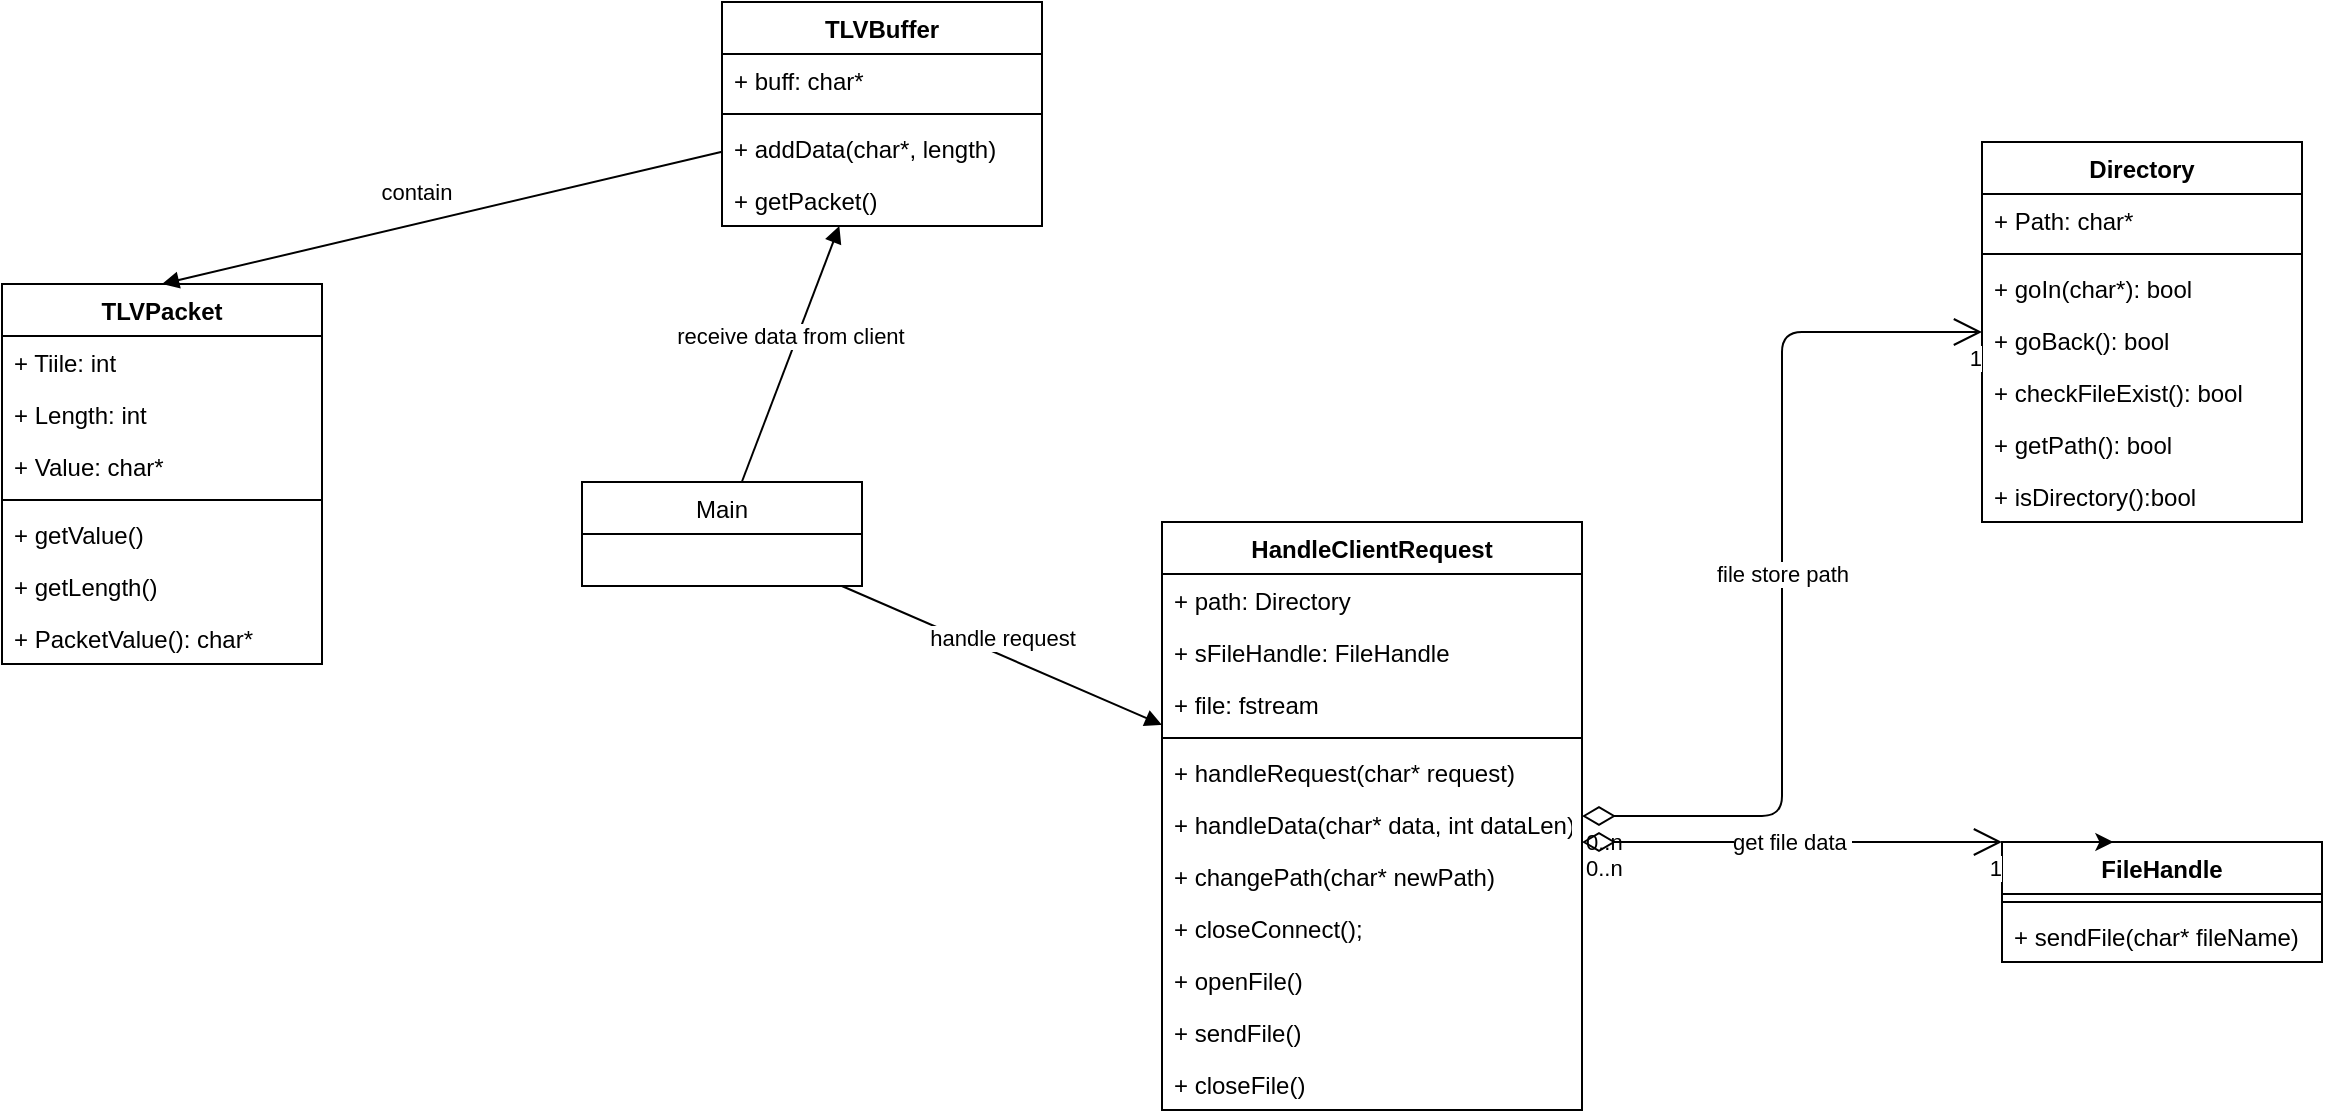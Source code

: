 <mxfile version="15.0.3" type="device"><diagram id="C5RBs43oDa-KdzZeNtuy" name="Page-1"><mxGraphModel dx="2061" dy="572" grid="1" gridSize="10" guides="1" tooltips="1" connect="1" arrows="1" fold="1" page="1" pageScale="1" pageWidth="827" pageHeight="1169" math="0" shadow="0"><root><mxCell id="WIyWlLk6GJQsqaUBKTNV-0"/><mxCell id="WIyWlLk6GJQsqaUBKTNV-1" parent="WIyWlLk6GJQsqaUBKTNV-0"/><mxCell id="MD8AFZryTvx3BlrX77Vx-0" value="HandleClientRequest" style="swimlane;fontStyle=1;align=center;verticalAlign=top;childLayout=stackLayout;horizontal=1;startSize=26;horizontalStack=0;resizeParent=1;resizeParentMax=0;resizeLast=0;collapsible=1;marginBottom=0;" parent="WIyWlLk6GJQsqaUBKTNV-1" vertex="1"><mxGeometry x="110" y="320" width="210" height="294" as="geometry"/></mxCell><mxCell id="MD8AFZryTvx3BlrX77Vx-1" value="+ path: Directory " style="text;strokeColor=none;fillColor=none;align=left;verticalAlign=top;spacingLeft=4;spacingRight=4;overflow=hidden;rotatable=0;points=[[0,0.5],[1,0.5]];portConstraint=eastwest;" parent="MD8AFZryTvx3BlrX77Vx-0" vertex="1"><mxGeometry y="26" width="210" height="26" as="geometry"/></mxCell><mxCell id="MD8AFZryTvx3BlrX77Vx-21" value="+ sFileHandle: FileHandle" style="text;strokeColor=none;fillColor=none;align=left;verticalAlign=top;spacingLeft=4;spacingRight=4;overflow=hidden;rotatable=0;points=[[0,0.5],[1,0.5]];portConstraint=eastwest;" parent="MD8AFZryTvx3BlrX77Vx-0" vertex="1"><mxGeometry y="52" width="210" height="26" as="geometry"/></mxCell><mxCell id="MD8AFZryTvx3BlrX77Vx-16" value="+ file: fstream" style="text;strokeColor=none;fillColor=none;align=left;verticalAlign=top;spacingLeft=4;spacingRight=4;overflow=hidden;rotatable=0;points=[[0,0.5],[1,0.5]];portConstraint=eastwest;" parent="MD8AFZryTvx3BlrX77Vx-0" vertex="1"><mxGeometry y="78" width="210" height="26" as="geometry"/></mxCell><mxCell id="MD8AFZryTvx3BlrX77Vx-2" value="" style="line;strokeWidth=1;fillColor=none;align=left;verticalAlign=middle;spacingTop=-1;spacingLeft=3;spacingRight=3;rotatable=0;labelPosition=right;points=[];portConstraint=eastwest;" parent="MD8AFZryTvx3BlrX77Vx-0" vertex="1"><mxGeometry y="104" width="210" height="8" as="geometry"/></mxCell><mxCell id="MD8AFZryTvx3BlrX77Vx-3" value="+ handleRequest(char* request)" style="text;strokeColor=none;fillColor=none;align=left;verticalAlign=top;spacingLeft=4;spacingRight=4;overflow=hidden;rotatable=0;points=[[0,0.5],[1,0.5]];portConstraint=eastwest;" parent="MD8AFZryTvx3BlrX77Vx-0" vertex="1"><mxGeometry y="112" width="210" height="26" as="geometry"/></mxCell><mxCell id="MD8AFZryTvx3BlrX77Vx-17" value="+ handleData(char* data, int dataLen)" style="text;strokeColor=none;fillColor=none;align=left;verticalAlign=top;spacingLeft=4;spacingRight=4;overflow=hidden;rotatable=0;points=[[0,0.5],[1,0.5]];portConstraint=eastwest;" parent="MD8AFZryTvx3BlrX77Vx-0" vertex="1"><mxGeometry y="138" width="210" height="26" as="geometry"/></mxCell><mxCell id="MD8AFZryTvx3BlrX77Vx-18" value="+ changePath(char* newPath)" style="text;strokeColor=none;fillColor=none;align=left;verticalAlign=top;spacingLeft=4;spacingRight=4;overflow=hidden;rotatable=0;points=[[0,0.5],[1,0.5]];portConstraint=eastwest;" parent="MD8AFZryTvx3BlrX77Vx-0" vertex="1"><mxGeometry y="164" width="210" height="26" as="geometry"/></mxCell><mxCell id="MD8AFZryTvx3BlrX77Vx-19" value="+ closeConnect();" style="text;strokeColor=none;fillColor=none;align=left;verticalAlign=top;spacingLeft=4;spacingRight=4;overflow=hidden;rotatable=0;points=[[0,0.5],[1,0.5]];portConstraint=eastwest;" parent="MD8AFZryTvx3BlrX77Vx-0" vertex="1"><mxGeometry y="190" width="210" height="26" as="geometry"/></mxCell><mxCell id="MD8AFZryTvx3BlrX77Vx-20" value="+ openFile()" style="text;strokeColor=none;fillColor=none;align=left;verticalAlign=top;spacingLeft=4;spacingRight=4;overflow=hidden;rotatable=0;points=[[0,0.5],[1,0.5]];portConstraint=eastwest;" parent="MD8AFZryTvx3BlrX77Vx-0" vertex="1"><mxGeometry y="216" width="210" height="26" as="geometry"/></mxCell><mxCell id="MD8AFZryTvx3BlrX77Vx-22" value="+ sendFile()" style="text;strokeColor=none;fillColor=none;align=left;verticalAlign=top;spacingLeft=4;spacingRight=4;overflow=hidden;rotatable=0;points=[[0,0.5],[1,0.5]];portConstraint=eastwest;" parent="MD8AFZryTvx3BlrX77Vx-0" vertex="1"><mxGeometry y="242" width="210" height="26" as="geometry"/></mxCell><mxCell id="MD8AFZryTvx3BlrX77Vx-23" value="+ closeFile()" style="text;strokeColor=none;fillColor=none;align=left;verticalAlign=top;spacingLeft=4;spacingRight=4;overflow=hidden;rotatable=0;points=[[0,0.5],[1,0.5]];portConstraint=eastwest;" parent="MD8AFZryTvx3BlrX77Vx-0" vertex="1"><mxGeometry y="268" width="210" height="26" as="geometry"/></mxCell><mxCell id="MD8AFZryTvx3BlrX77Vx-4" value="FileHandle" style="swimlane;fontStyle=1;align=center;verticalAlign=top;childLayout=stackLayout;horizontal=1;startSize=26;horizontalStack=0;resizeParent=1;resizeParentMax=0;resizeLast=0;collapsible=1;marginBottom=0;" parent="WIyWlLk6GJQsqaUBKTNV-1" vertex="1"><mxGeometry x="530" y="480" width="160" height="60" as="geometry"/></mxCell><mxCell id="MD8AFZryTvx3BlrX77Vx-6" value="" style="line;strokeWidth=1;fillColor=none;align=left;verticalAlign=middle;spacingTop=-1;spacingLeft=3;spacingRight=3;rotatable=0;labelPosition=right;points=[];portConstraint=eastwest;" parent="MD8AFZryTvx3BlrX77Vx-4" vertex="1"><mxGeometry y="26" width="160" height="8" as="geometry"/></mxCell><mxCell id="MD8AFZryTvx3BlrX77Vx-7" value="+ sendFile(char* fileName)" style="text;strokeColor=none;fillColor=none;align=left;verticalAlign=top;spacingLeft=4;spacingRight=4;overflow=hidden;rotatable=0;points=[[0,0.5],[1,0.5]];portConstraint=eastwest;" parent="MD8AFZryTvx3BlrX77Vx-4" vertex="1"><mxGeometry y="34" width="160" height="26" as="geometry"/></mxCell><mxCell id="MD8AFZryTvx3BlrX77Vx-8" value="Directory" style="swimlane;fontStyle=1;align=center;verticalAlign=top;childLayout=stackLayout;horizontal=1;startSize=26;horizontalStack=0;resizeParent=1;resizeParentMax=0;resizeLast=0;collapsible=1;marginBottom=0;" parent="WIyWlLk6GJQsqaUBKTNV-1" vertex="1"><mxGeometry x="520" y="130" width="160" height="190" as="geometry"/></mxCell><mxCell id="MD8AFZryTvx3BlrX77Vx-9" value="+ Path: char*" style="text;strokeColor=none;fillColor=none;align=left;verticalAlign=top;spacingLeft=4;spacingRight=4;overflow=hidden;rotatable=0;points=[[0,0.5],[1,0.5]];portConstraint=eastwest;" parent="MD8AFZryTvx3BlrX77Vx-8" vertex="1"><mxGeometry y="26" width="160" height="26" as="geometry"/></mxCell><mxCell id="MD8AFZryTvx3BlrX77Vx-10" value="" style="line;strokeWidth=1;fillColor=none;align=left;verticalAlign=middle;spacingTop=-1;spacingLeft=3;spacingRight=3;rotatable=0;labelPosition=right;points=[];portConstraint=eastwest;" parent="MD8AFZryTvx3BlrX77Vx-8" vertex="1"><mxGeometry y="52" width="160" height="8" as="geometry"/></mxCell><mxCell id="MD8AFZryTvx3BlrX77Vx-11" value="+ goIn(char*): bool&#10;" style="text;strokeColor=none;fillColor=none;align=left;verticalAlign=top;spacingLeft=4;spacingRight=4;overflow=hidden;rotatable=0;points=[[0,0.5],[1,0.5]];portConstraint=eastwest;" parent="MD8AFZryTvx3BlrX77Vx-8" vertex="1"><mxGeometry y="60" width="160" height="26" as="geometry"/></mxCell><mxCell id="MD8AFZryTvx3BlrX77Vx-12" value="+ goBack(): bool" style="text;strokeColor=none;fillColor=none;align=left;verticalAlign=top;spacingLeft=4;spacingRight=4;overflow=hidden;rotatable=0;points=[[0,0.5],[1,0.5]];portConstraint=eastwest;" parent="MD8AFZryTvx3BlrX77Vx-8" vertex="1"><mxGeometry y="86" width="160" height="26" as="geometry"/></mxCell><mxCell id="MD8AFZryTvx3BlrX77Vx-13" value="+ checkFileExist(): bool&#10;" style="text;strokeColor=none;fillColor=none;align=left;verticalAlign=top;spacingLeft=4;spacingRight=4;overflow=hidden;rotatable=0;points=[[0,0.5],[1,0.5]];portConstraint=eastwest;" parent="MD8AFZryTvx3BlrX77Vx-8" vertex="1"><mxGeometry y="112" width="160" height="26" as="geometry"/></mxCell><mxCell id="MD8AFZryTvx3BlrX77Vx-14" value="+ getPath(): bool" style="text;strokeColor=none;fillColor=none;align=left;verticalAlign=top;spacingLeft=4;spacingRight=4;overflow=hidden;rotatable=0;points=[[0,0.5],[1,0.5]];portConstraint=eastwest;" parent="MD8AFZryTvx3BlrX77Vx-8" vertex="1"><mxGeometry y="138" width="160" height="26" as="geometry"/></mxCell><mxCell id="MD8AFZryTvx3BlrX77Vx-15" value="+ isDirectory():bool" style="text;strokeColor=none;fillColor=none;align=left;verticalAlign=top;spacingLeft=4;spacingRight=4;overflow=hidden;rotatable=0;points=[[0,0.5],[1,0.5]];portConstraint=eastwest;" parent="MD8AFZryTvx3BlrX77Vx-8" vertex="1"><mxGeometry y="164" width="160" height="26" as="geometry"/></mxCell><mxCell id="MD8AFZryTvx3BlrX77Vx-24" value="file store path" style="endArrow=open;html=1;endSize=12;startArrow=diamondThin;startSize=14;startFill=0;edgeStyle=orthogonalEdgeStyle;" parent="WIyWlLk6GJQsqaUBKTNV-1" source="MD8AFZryTvx3BlrX77Vx-0" target="MD8AFZryTvx3BlrX77Vx-8" edge="1"><mxGeometry relative="1" as="geometry"><mxPoint x="330" y="400" as="sourcePoint"/><mxPoint x="490" y="400" as="targetPoint"/></mxGeometry></mxCell><mxCell id="MD8AFZryTvx3BlrX77Vx-25" value="0..n" style="edgeLabel;resizable=0;html=1;align=left;verticalAlign=top;" parent="MD8AFZryTvx3BlrX77Vx-24" connectable="0" vertex="1"><mxGeometry x="-1" relative="1" as="geometry"/></mxCell><mxCell id="MD8AFZryTvx3BlrX77Vx-26" value="1" style="edgeLabel;resizable=0;html=1;align=right;verticalAlign=top;" parent="MD8AFZryTvx3BlrX77Vx-24" connectable="0" vertex="1"><mxGeometry x="1" relative="1" as="geometry"/></mxCell><mxCell id="MD8AFZryTvx3BlrX77Vx-27" value="get file data&amp;nbsp;" style="endArrow=open;html=1;endSize=12;startArrow=diamondThin;startSize=14;startFill=0;edgeStyle=orthogonalEdgeStyle;" parent="WIyWlLk6GJQsqaUBKTNV-1" source="MD8AFZryTvx3BlrX77Vx-0" target="MD8AFZryTvx3BlrX77Vx-4" edge="1"><mxGeometry relative="1" as="geometry"><mxPoint x="180" y="340" as="sourcePoint"/><mxPoint x="470" y="600" as="targetPoint"/><Array as="points"><mxPoint x="260" y="467"/><mxPoint x="260" y="500"/><mxPoint x="540" y="500"/><mxPoint x="540" y="497"/></Array></mxGeometry></mxCell><mxCell id="MD8AFZryTvx3BlrX77Vx-28" value="0..n" style="edgeLabel;resizable=0;html=1;align=left;verticalAlign=top;" parent="MD8AFZryTvx3BlrX77Vx-27" connectable="0" vertex="1"><mxGeometry x="-1" relative="1" as="geometry"/></mxCell><mxCell id="MD8AFZryTvx3BlrX77Vx-29" value="1" style="edgeLabel;resizable=0;html=1;align=right;verticalAlign=top;" parent="MD8AFZryTvx3BlrX77Vx-27" connectable="0" vertex="1"><mxGeometry x="1" relative="1" as="geometry"/></mxCell><mxCell id="MD8AFZryTvx3BlrX77Vx-30" style="edgeStyle=orthogonalEdgeStyle;rounded=0;orthogonalLoop=1;jettySize=auto;html=1;exitX=0.25;exitY=0;exitDx=0;exitDy=0;entryX=0.348;entryY=0.013;entryDx=0;entryDy=0;entryPerimeter=0;" parent="WIyWlLk6GJQsqaUBKTNV-1" source="MD8AFZryTvx3BlrX77Vx-4" target="MD8AFZryTvx3BlrX77Vx-4" edge="1"><mxGeometry relative="1" as="geometry"/></mxCell><mxCell id="MD8AFZryTvx3BlrX77Vx-31" value="TLVPacket" style="swimlane;fontStyle=1;align=center;verticalAlign=top;childLayout=stackLayout;horizontal=1;startSize=26;horizontalStack=0;resizeParent=1;resizeParentMax=0;resizeLast=0;collapsible=1;marginBottom=0;" parent="WIyWlLk6GJQsqaUBKTNV-1" vertex="1"><mxGeometry x="-470" y="201" width="160" height="190" as="geometry"/></mxCell><mxCell id="MD8AFZryTvx3BlrX77Vx-32" value="+ Tiile: int" style="text;strokeColor=none;fillColor=none;align=left;verticalAlign=top;spacingLeft=4;spacingRight=4;overflow=hidden;rotatable=0;points=[[0,0.5],[1,0.5]];portConstraint=eastwest;" parent="MD8AFZryTvx3BlrX77Vx-31" vertex="1"><mxGeometry y="26" width="160" height="26" as="geometry"/></mxCell><mxCell id="MD8AFZryTvx3BlrX77Vx-35" value="+ Length: int" style="text;strokeColor=none;fillColor=none;align=left;verticalAlign=top;spacingLeft=4;spacingRight=4;overflow=hidden;rotatable=0;points=[[0,0.5],[1,0.5]];portConstraint=eastwest;" parent="MD8AFZryTvx3BlrX77Vx-31" vertex="1"><mxGeometry y="52" width="160" height="26" as="geometry"/></mxCell><mxCell id="MD8AFZryTvx3BlrX77Vx-36" value="+ Value: char*" style="text;strokeColor=none;fillColor=none;align=left;verticalAlign=top;spacingLeft=4;spacingRight=4;overflow=hidden;rotatable=0;points=[[0,0.5],[1,0.5]];portConstraint=eastwest;" parent="MD8AFZryTvx3BlrX77Vx-31" vertex="1"><mxGeometry y="78" width="160" height="26" as="geometry"/></mxCell><mxCell id="MD8AFZryTvx3BlrX77Vx-33" value="" style="line;strokeWidth=1;fillColor=none;align=left;verticalAlign=middle;spacingTop=-1;spacingLeft=3;spacingRight=3;rotatable=0;labelPosition=right;points=[];portConstraint=eastwest;" parent="MD8AFZryTvx3BlrX77Vx-31" vertex="1"><mxGeometry y="104" width="160" height="8" as="geometry"/></mxCell><mxCell id="MD8AFZryTvx3BlrX77Vx-34" value="+ getValue()" style="text;strokeColor=none;fillColor=none;align=left;verticalAlign=top;spacingLeft=4;spacingRight=4;overflow=hidden;rotatable=0;points=[[0,0.5],[1,0.5]];portConstraint=eastwest;" parent="MD8AFZryTvx3BlrX77Vx-31" vertex="1"><mxGeometry y="112" width="160" height="26" as="geometry"/></mxCell><mxCell id="MD8AFZryTvx3BlrX77Vx-37" value="+ getLength()" style="text;strokeColor=none;fillColor=none;align=left;verticalAlign=top;spacingLeft=4;spacingRight=4;overflow=hidden;rotatable=0;points=[[0,0.5],[1,0.5]];portConstraint=eastwest;" parent="MD8AFZryTvx3BlrX77Vx-31" vertex="1"><mxGeometry y="138" width="160" height="26" as="geometry"/></mxCell><mxCell id="MD8AFZryTvx3BlrX77Vx-38" value="+ PacketValue(): char*" style="text;strokeColor=none;fillColor=none;align=left;verticalAlign=top;spacingLeft=4;spacingRight=4;overflow=hidden;rotatable=0;points=[[0,0.5],[1,0.5]];portConstraint=eastwest;" parent="MD8AFZryTvx3BlrX77Vx-31" vertex="1"><mxGeometry y="164" width="160" height="26" as="geometry"/></mxCell><mxCell id="MD8AFZryTvx3BlrX77Vx-39" value="TLVBuffer" style="swimlane;fontStyle=1;align=center;verticalAlign=top;childLayout=stackLayout;horizontal=1;startSize=26;horizontalStack=0;resizeParent=1;resizeParentMax=0;resizeLast=0;collapsible=1;marginBottom=0;" parent="WIyWlLk6GJQsqaUBKTNV-1" vertex="1"><mxGeometry x="-110" y="60" width="160" height="112" as="geometry"/></mxCell><mxCell id="MD8AFZryTvx3BlrX77Vx-40" value="+ buff: char*" style="text;strokeColor=none;fillColor=none;align=left;verticalAlign=top;spacingLeft=4;spacingRight=4;overflow=hidden;rotatable=0;points=[[0,0.5],[1,0.5]];portConstraint=eastwest;" parent="MD8AFZryTvx3BlrX77Vx-39" vertex="1"><mxGeometry y="26" width="160" height="26" as="geometry"/></mxCell><mxCell id="MD8AFZryTvx3BlrX77Vx-41" value="" style="line;strokeWidth=1;fillColor=none;align=left;verticalAlign=middle;spacingTop=-1;spacingLeft=3;spacingRight=3;rotatable=0;labelPosition=right;points=[];portConstraint=eastwest;" parent="MD8AFZryTvx3BlrX77Vx-39" vertex="1"><mxGeometry y="52" width="160" height="8" as="geometry"/></mxCell><mxCell id="MD8AFZryTvx3BlrX77Vx-42" value="+ addData(char*, length)" style="text;strokeColor=none;fillColor=none;align=left;verticalAlign=top;spacingLeft=4;spacingRight=4;overflow=hidden;rotatable=0;points=[[0,0.5],[1,0.5]];portConstraint=eastwest;" parent="MD8AFZryTvx3BlrX77Vx-39" vertex="1"><mxGeometry y="60" width="160" height="26" as="geometry"/></mxCell><mxCell id="MD8AFZryTvx3BlrX77Vx-43" value="+ getPacket()" style="text;strokeColor=none;fillColor=none;align=left;verticalAlign=top;spacingLeft=4;spacingRight=4;overflow=hidden;rotatable=0;points=[[0,0.5],[1,0.5]];portConstraint=eastwest;" parent="MD8AFZryTvx3BlrX77Vx-39" vertex="1"><mxGeometry y="86" width="160" height="26" as="geometry"/></mxCell><mxCell id="MD8AFZryTvx3BlrX77Vx-45" value="contain" style="html=1;verticalAlign=bottom;endArrow=block;entryX=0.5;entryY=0;entryDx=0;entryDy=0;" parent="WIyWlLk6GJQsqaUBKTNV-1" source="MD8AFZryTvx3BlrX77Vx-39" target="MD8AFZryTvx3BlrX77Vx-31" edge="1"><mxGeometry x="0.081" y="-7" width="80" relative="1" as="geometry"><mxPoint x="-90" y="300" as="sourcePoint"/><mxPoint x="-10" y="300" as="targetPoint"/><mxPoint as="offset"/></mxGeometry></mxCell><mxCell id="MD8AFZryTvx3BlrX77Vx-47" value="Main" style="swimlane;fontStyle=0;childLayout=stackLayout;horizontal=1;startSize=26;fillColor=none;horizontalStack=0;resizeParent=1;resizeParentMax=0;resizeLast=0;collapsible=1;marginBottom=0;" parent="WIyWlLk6GJQsqaUBKTNV-1" vertex="1"><mxGeometry x="-180" y="300" width="140" height="52" as="geometry"/></mxCell><mxCell id="MD8AFZryTvx3BlrX77Vx-51" value="handle request" style="html=1;verticalAlign=bottom;endArrow=block;" parent="WIyWlLk6GJQsqaUBKTNV-1" source="MD8AFZryTvx3BlrX77Vx-47" target="MD8AFZryTvx3BlrX77Vx-0" edge="1"><mxGeometry width="80" relative="1" as="geometry"><mxPoint x="-90" y="300" as="sourcePoint"/><mxPoint x="-10" y="300" as="targetPoint"/></mxGeometry></mxCell><mxCell id="MD8AFZryTvx3BlrX77Vx-52" value="receive data from client" style="html=1;verticalAlign=bottom;endArrow=block;" parent="WIyWlLk6GJQsqaUBKTNV-1" source="MD8AFZryTvx3BlrX77Vx-47" target="MD8AFZryTvx3BlrX77Vx-39" edge="1"><mxGeometry width="80" relative="1" as="geometry"><mxPoint x="-90" y="300" as="sourcePoint"/><mxPoint x="-10" y="300" as="targetPoint"/></mxGeometry></mxCell></root></mxGraphModel></diagram></mxfile>